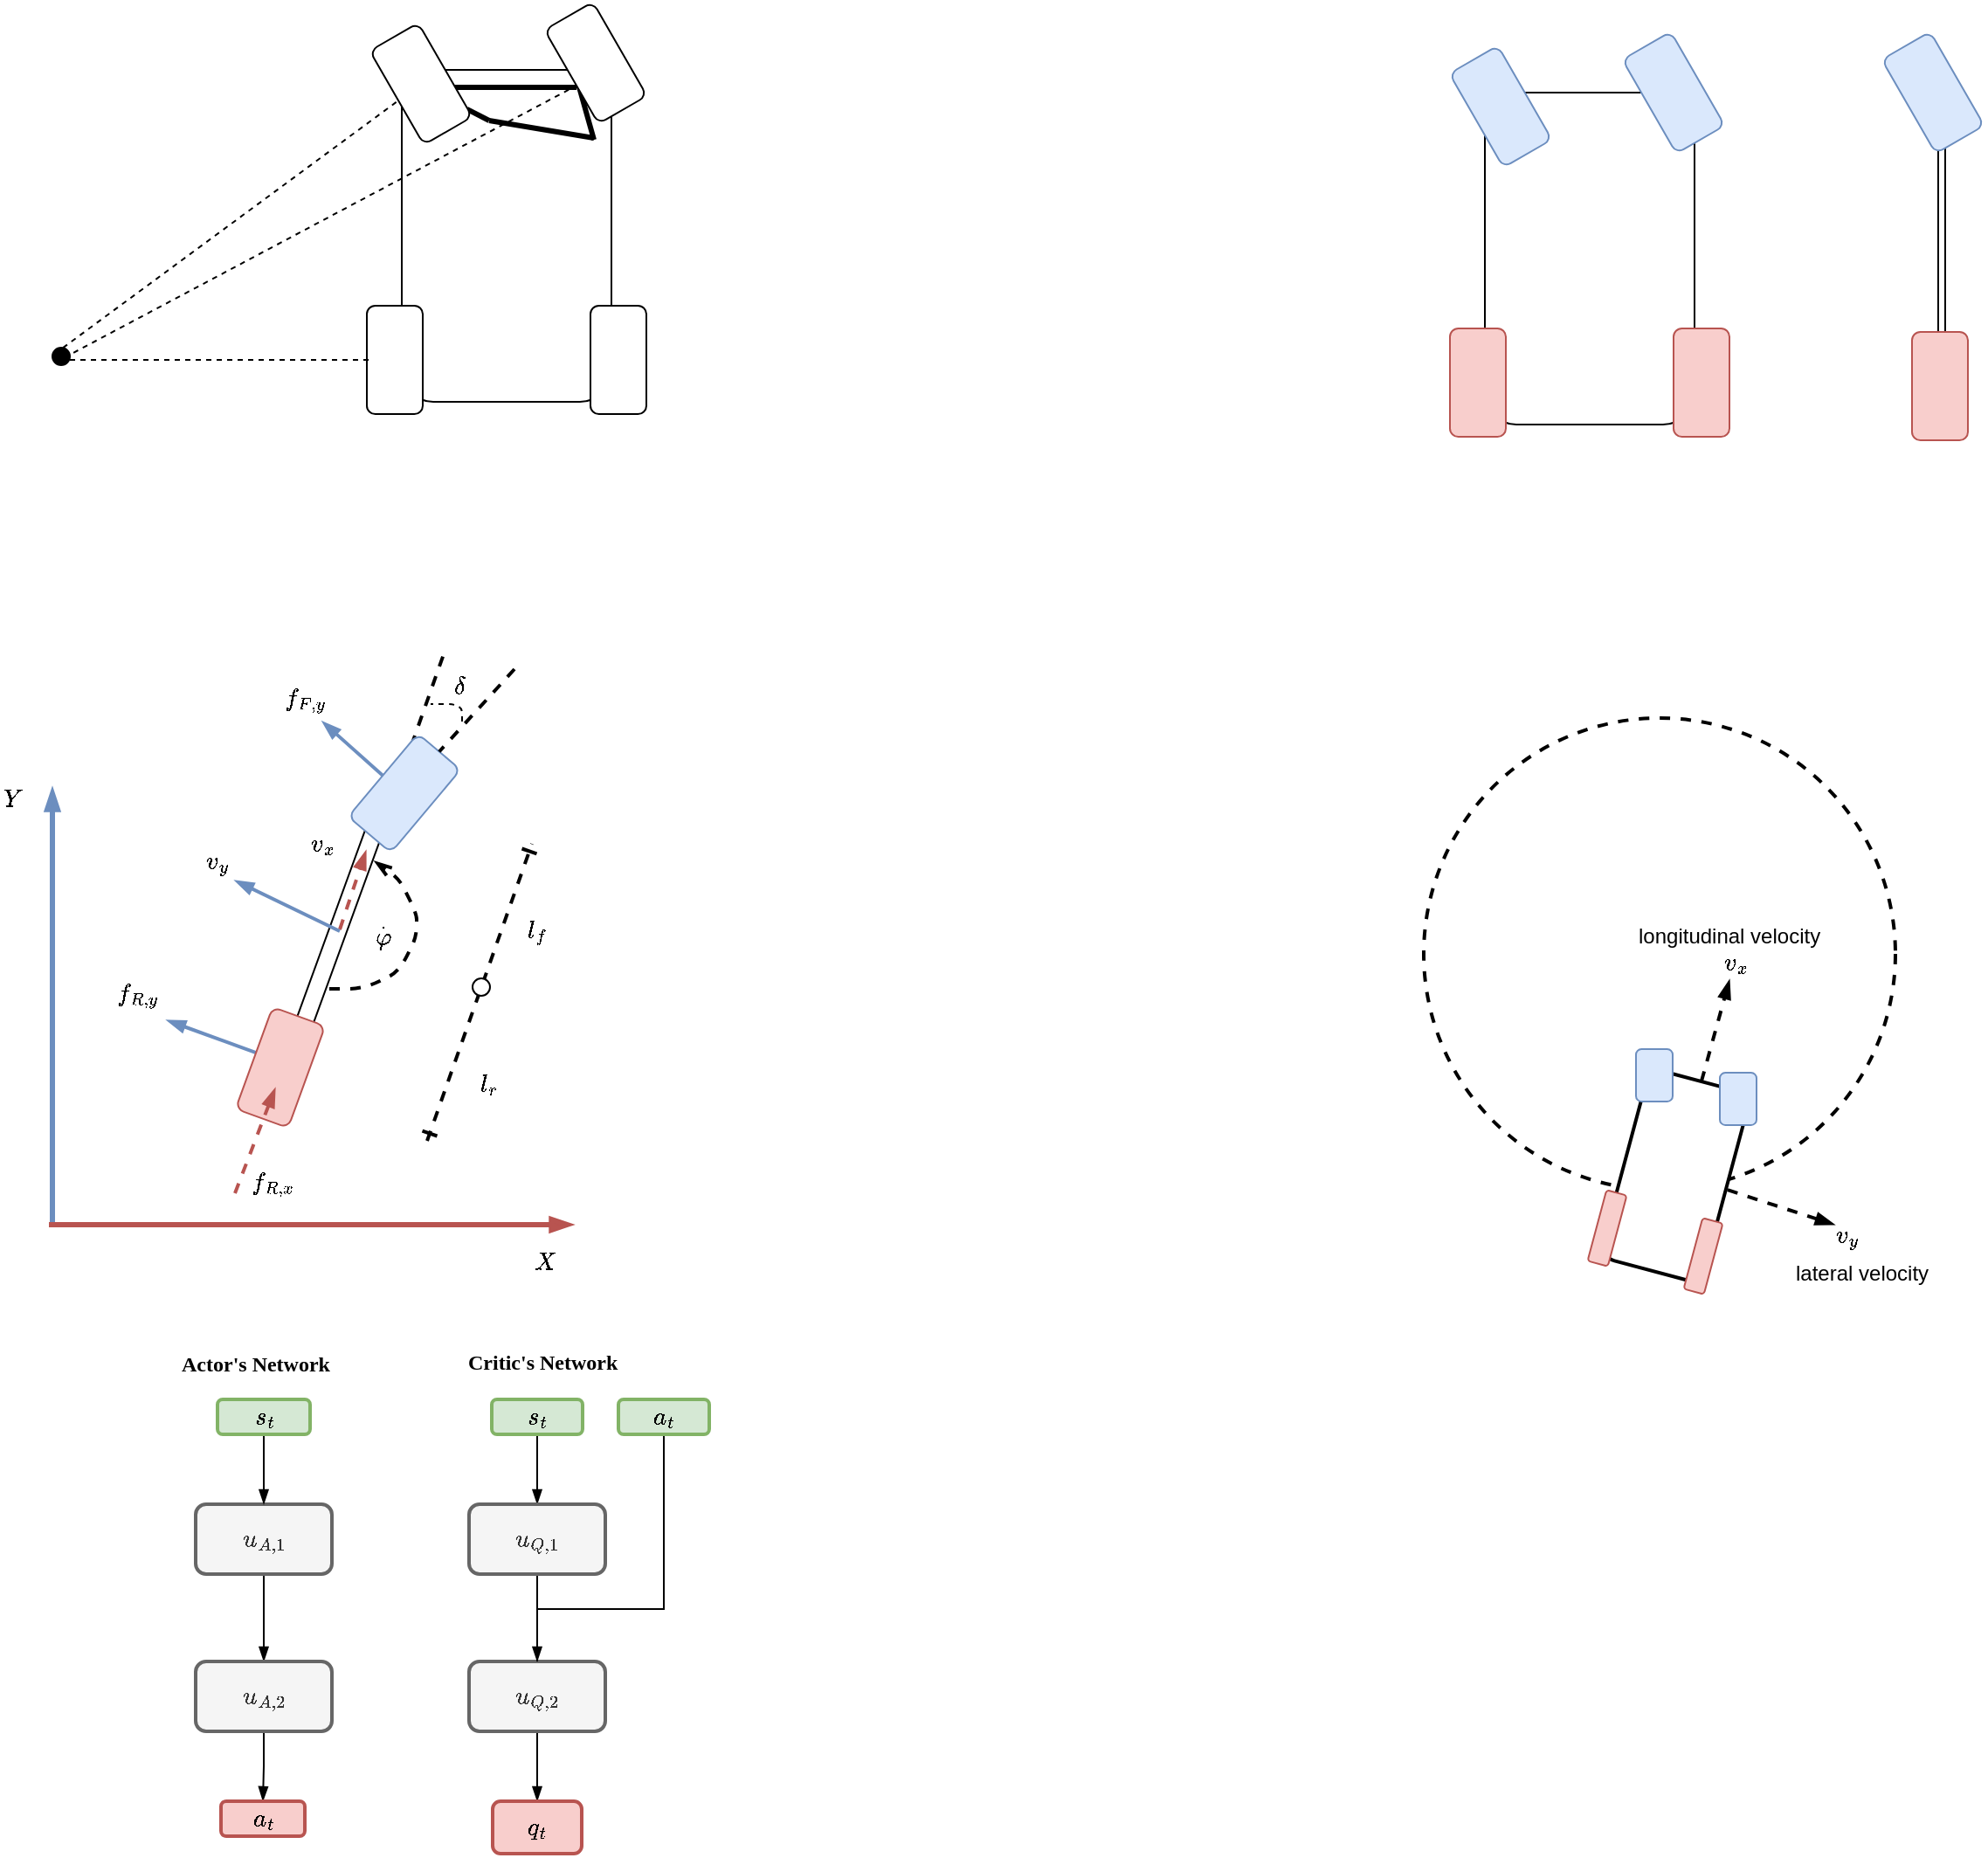 <mxfile version="10.6.0" type="device"><diagram id="8khtzfx34yBgBhAJi_NM" name="Page-1"><mxGraphModel dx="1394" dy="778" grid="0" gridSize="10" guides="1" tooltips="1" connect="1" arrows="1" fold="1" page="1" pageScale="1" pageWidth="5000" pageHeight="3000" math="1" shadow="0"><root><mxCell id="0"/><mxCell id="1" parent="0"/><mxCell id="9grpPTQyfFU-HT1UR_Ic-80" value="" style="ellipse;whiteSpace=wrap;html=1;aspect=fixed;fillColor=none;dashed=1;strokeWidth=2;" parent="1" vertex="1"><mxGeometry x="1235" y="630" width="270" height="270" as="geometry"/></mxCell><mxCell id="9grpPTQyfFU-HT1UR_Ic-59" value="" style="endArrow=none;html=1;strokeWidth=2;entryX=0.5;entryY=0;entryDx=0;entryDy=0;fillColor=#dae8fc;strokeColor=#6c8ebf;startArrow=blockThin;startFill=1;" parent="1" edge="1"><mxGeometry width="50" height="50" relative="1" as="geometry"><mxPoint x="515.5" y="803" as="sourcePoint"/><mxPoint x="576.833" y="825.333" as="targetPoint"/></mxGeometry></mxCell><mxCell id="9grpPTQyfFU-HT1UR_Ic-68" value="" style="endArrow=none;dashed=1;html=1;strokeWidth=2;exitX=0.358;exitY=1.001;exitDx=0;exitDy=0;exitPerimeter=0;" parent="1" edge="1"><mxGeometry width="50" height="50" relative="1" as="geometry"><mxPoint x="651.5" y="657" as="sourcePoint"/><mxPoint x="674.5" y="592" as="targetPoint"/></mxGeometry></mxCell><mxCell id="9grpPTQyfFU-HT1UR_Ic-56" value="" style="endArrow=blockThin;html=1;strokeWidth=2;exitX=0.358;exitY=1.001;exitDx=0;exitDy=0;exitPerimeter=0;fillColor=#dae8fc;strokeColor=#6c8ebf;endFill=1;" parent="1" edge="1"><mxGeometry width="50" height="50" relative="1" as="geometry"><mxPoint x="646.5" y="669.5" as="sourcePoint"/><mxPoint x="604.5" y="632" as="targetPoint"/></mxGeometry></mxCell><mxCell id="9grpPTQyfFU-HT1UR_Ic-17" value="" style="group" parent="1" vertex="1" connectable="0"><mxGeometry x="450" y="239" width="355" height="202" as="geometry"/></mxCell><mxCell id="9grpPTQyfFU-HT1UR_Ic-1" value="" style="rounded=1;whiteSpace=wrap;html=1;rotation=90;" parent="9grpPTQyfFU-HT1UR_Ic-17" vertex="1"><mxGeometry x="165" y="55" width="190" height="120" as="geometry"/></mxCell><mxCell id="9grpPTQyfFU-HT1UR_Ic-47" value="" style="endArrow=none;html=1;strokeWidth=3;" parent="9grpPTQyfFU-HT1UR_Ic-17" edge="1"><mxGeometry width="50" height="50" relative="1" as="geometry"><mxPoint x="230" y="30" as="sourcePoint"/><mxPoint x="300" y="30" as="targetPoint"/></mxGeometry></mxCell><mxCell id="9grpPTQyfFU-HT1UR_Ic-14" value="" style="endArrow=none;html=1;strokeWidth=3;" parent="9grpPTQyfFU-HT1UR_Ic-17" edge="1"><mxGeometry width="50" height="50" relative="1" as="geometry"><mxPoint x="250" y="49" as="sourcePoint"/><mxPoint x="237.246" y="42.46" as="targetPoint"/></mxGeometry></mxCell><mxCell id="9grpPTQyfFU-HT1UR_Ic-15" value="" style="endArrow=none;html=1;strokeWidth=3;" parent="9grpPTQyfFU-HT1UR_Ic-17" edge="1"><mxGeometry width="50" height="50" relative="1" as="geometry"><mxPoint x="310" y="60" as="sourcePoint"/><mxPoint x="301" y="28" as="targetPoint"/></mxGeometry></mxCell><mxCell id="9grpPTQyfFU-HT1UR_Ic-2" value="" style="rounded=1;whiteSpace=wrap;html=1;rotation=90;" parent="9grpPTQyfFU-HT1UR_Ic-17" vertex="1"><mxGeometry x="165" y="170" width="62" height="32" as="geometry"/></mxCell><mxCell id="9grpPTQyfFU-HT1UR_Ic-3" value="" style="rounded=1;whiteSpace=wrap;html=1;rotation=90;" parent="9grpPTQyfFU-HT1UR_Ic-17" vertex="1"><mxGeometry x="293" y="170" width="62" height="32" as="geometry"/></mxCell><mxCell id="9grpPTQyfFU-HT1UR_Ic-4" value="" style="rounded=1;whiteSpace=wrap;html=1;rotation=60;" parent="9grpPTQyfFU-HT1UR_Ic-17" vertex="1"><mxGeometry x="180" y="12" width="62" height="32" as="geometry"/></mxCell><mxCell id="9grpPTQyfFU-HT1UR_Ic-5" value="" style="rounded=1;whiteSpace=wrap;html=1;rotation=60;" parent="9grpPTQyfFU-HT1UR_Ic-17" vertex="1"><mxGeometry x="280" width="62" height="32" as="geometry"/></mxCell><mxCell id="9grpPTQyfFU-HT1UR_Ic-6" value="" style="endArrow=none;dashed=1;html=1;" parent="9grpPTQyfFU-HT1UR_Ic-17" edge="1"><mxGeometry width="50" height="50" relative="1" as="geometry"><mxPoint x="10" y="186" as="sourcePoint"/><mxPoint x="181" y="186" as="targetPoint"/></mxGeometry></mxCell><mxCell id="9grpPTQyfFU-HT1UR_Ic-7" value="" style="endArrow=none;dashed=1;html=1;" parent="9grpPTQyfFU-HT1UR_Ic-17" target="9grpPTQyfFU-HT1UR_Ic-4" edge="1"><mxGeometry width="50" height="50" relative="1" as="geometry"><mxPoint x="6.057" y="179.076" as="sourcePoint"/><mxPoint x="196" y="70" as="targetPoint"/></mxGeometry></mxCell><mxCell id="9grpPTQyfFU-HT1UR_Ic-8" value="" style="endArrow=none;dashed=1;html=1;entryX=0.593;entryY=1.001;entryDx=0;entryDy=0;entryPerimeter=0;exitX=0;exitY=1;exitDx=0;exitDy=0;" parent="9grpPTQyfFU-HT1UR_Ic-17" source="9grpPTQyfFU-HT1UR_Ic-11" target="9grpPTQyfFU-HT1UR_Ic-5" edge="1"><mxGeometry width="50" height="50" relative="1" as="geometry"><mxPoint x="10" y="180" as="sourcePoint"/><mxPoint x="297.019" y="30.516" as="targetPoint"/></mxGeometry></mxCell><mxCell id="9grpPTQyfFU-HT1UR_Ic-11" value="" style="ellipse;whiteSpace=wrap;html=1;aspect=fixed;fillColor=#000000;" parent="9grpPTQyfFU-HT1UR_Ic-17" vertex="1"><mxGeometry y="179" width="10" height="10" as="geometry"/></mxCell><mxCell id="9grpPTQyfFU-HT1UR_Ic-16" value="" style="endArrow=none;html=1;strokeWidth=3;" parent="9grpPTQyfFU-HT1UR_Ic-17" edge="1"><mxGeometry width="50" height="50" relative="1" as="geometry"><mxPoint x="250" y="49" as="sourcePoint"/><mxPoint x="310" y="59" as="targetPoint"/></mxGeometry></mxCell><mxCell id="9grpPTQyfFU-HT1UR_Ic-20" value="" style="rounded=1;whiteSpace=wrap;html=1;rotation=90;" parent="1" vertex="1"><mxGeometry x="1235" y="307" width="190" height="120" as="geometry"/></mxCell><mxCell id="9grpPTQyfFU-HT1UR_Ic-22" value="" style="rounded=1;whiteSpace=wrap;html=1;rotation=90;fillColor=#f8cecc;strokeColor=#b85450;" parent="1" vertex="1"><mxGeometry x="1235" y="422" width="62" height="32" as="geometry"/></mxCell><mxCell id="9grpPTQyfFU-HT1UR_Ic-23" value="" style="rounded=1;whiteSpace=wrap;html=1;rotation=90;fillColor=#f8cecc;strokeColor=#b85450;" parent="1" vertex="1"><mxGeometry x="1363" y="422" width="62" height="32" as="geometry"/></mxCell><mxCell id="9grpPTQyfFU-HT1UR_Ic-24" value="" style="rounded=1;whiteSpace=wrap;html=1;rotation=60;fillColor=#dae8fc;strokeColor=#6c8ebf;" parent="1" vertex="1"><mxGeometry x="1248" y="264" width="62" height="32" as="geometry"/></mxCell><mxCell id="9grpPTQyfFU-HT1UR_Ic-25" value="" style="rounded=1;whiteSpace=wrap;html=1;rotation=60;fillColor=#dae8fc;strokeColor=#6c8ebf;" parent="1" vertex="1"><mxGeometry x="1347" y="256" width="62" height="32" as="geometry"/></mxCell><mxCell id="9grpPTQyfFU-HT1UR_Ic-34" value="" style="rounded=1;whiteSpace=wrap;html=1;rotation=90;" parent="1" vertex="1"><mxGeometry x="1437" y="358" width="189" height="4" as="geometry"/></mxCell><mxCell id="9grpPTQyfFU-HT1UR_Ic-35" value="" style="rounded=1;whiteSpace=wrap;html=1;rotation=90;fillColor=#f8cecc;strokeColor=#b85450;" parent="1" vertex="1"><mxGeometry x="1499.5" y="424" width="62" height="32" as="geometry"/></mxCell><mxCell id="9grpPTQyfFU-HT1UR_Ic-38" value="" style="rounded=1;whiteSpace=wrap;html=1;rotation=60;fillColor=#dae8fc;strokeColor=#6c8ebf;" parent="1" vertex="1"><mxGeometry x="1495.5" y="256" width="62" height="32" as="geometry"/></mxCell><mxCell id="9grpPTQyfFU-HT1UR_Ic-43" value="" style="rounded=1;whiteSpace=wrap;html=1;rotation=110;direction=west;" parent="1" vertex="1"><mxGeometry x="519.5" y="745" width="189" height="10" as="geometry"/></mxCell><mxCell id="9grpPTQyfFU-HT1UR_Ic-44" value="" style="rounded=1;whiteSpace=wrap;html=1;rotation=110;fillColor=#f8cecc;strokeColor=#b85450;direction=west;" parent="1" vertex="1"><mxGeometry x="549.5" y="814" width="62" height="32" as="geometry"/></mxCell><mxCell id="9grpPTQyfFU-HT1UR_Ic-45" value="" style="rounded=1;whiteSpace=wrap;html=1;rotation=130;fillColor=#dae8fc;strokeColor=#6c8ebf;direction=west;" parent="1" vertex="1"><mxGeometry x="620.5" y="657" width="62" height="32" as="geometry"/></mxCell><mxCell id="9grpPTQyfFU-HT1UR_Ic-48" value="" style="endArrow=blockThin;html=1;strokeWidth=3;endFill=1;fillColor=#dae8fc;strokeColor=#6c8ebf;" parent="1" edge="1"><mxGeometry width="50" height="50" relative="1" as="geometry"><mxPoint x="450" y="920" as="sourcePoint"/><mxPoint x="450" y="670" as="targetPoint"/></mxGeometry></mxCell><mxCell id="9grpPTQyfFU-HT1UR_Ic-49" value="" style="endArrow=blockThin;html=1;strokeWidth=3;endFill=1;fillColor=#f8cecc;strokeColor=#b85450;" parent="1" edge="1"><mxGeometry width="50" height="50" relative="1" as="geometry"><mxPoint x="448" y="920" as="sourcePoint"/><mxPoint x="748" y="920" as="targetPoint"/></mxGeometry></mxCell><mxCell id="9grpPTQyfFU-HT1UR_Ic-50" value="`Y`" style="text;html=1;resizable=0;points=[];autosize=1;align=left;verticalAlign=top;spacingTop=-4;" parent="1" vertex="1"><mxGeometry x="420" y="667" width="30" height="20" as="geometry"/></mxCell><mxCell id="9grpPTQyfFU-HT1UR_Ic-51" value="`X`" style="text;html=1;resizable=0;points=[];autosize=1;align=left;verticalAlign=top;spacingTop=-4;" parent="1" vertex="1"><mxGeometry x="724" y="932" width="30" height="20" as="geometry"/></mxCell><mxCell id="9grpPTQyfFU-HT1UR_Ic-52" value="" style="endArrow=blockThin;dashed=1;html=1;strokeWidth=2;exitX=0.358;exitY=1.001;exitDx=0;exitDy=0;exitPerimeter=0;fillColor=#f8cecc;strokeColor=#b85450;endFill=1;" parent="1" edge="1"><mxGeometry width="50" height="50" relative="1" as="geometry"><mxPoint x="614.5" y="751" as="sourcePoint"/><mxPoint x="629.5" y="706" as="targetPoint"/></mxGeometry></mxCell><mxCell id="9grpPTQyfFU-HT1UR_Ic-53" value="" style="endArrow=blockThin;html=1;strokeWidth=2;exitX=0.358;exitY=1.001;exitDx=0;exitDy=0;exitPerimeter=0;fillColor=#dae8fc;strokeColor=#6c8ebf;endFill=1;" parent="1" edge="1"><mxGeometry width="50" height="50" relative="1" as="geometry"><mxPoint x="614.5" y="752" as="sourcePoint"/><mxPoint x="554.5" y="723" as="targetPoint"/></mxGeometry></mxCell><mxCell id="9grpPTQyfFU-HT1UR_Ic-54" value="`v_y`" style="text;html=1;resizable=0;points=[];autosize=1;align=left;verticalAlign=top;spacingTop=-4;" parent="1" vertex="1"><mxGeometry x="535.5" y="702" width="40" height="20" as="geometry"/></mxCell><mxCell id="9grpPTQyfFU-HT1UR_Ic-55" value="`v_x`" style="text;html=1;resizable=0;points=[];autosize=1;align=left;verticalAlign=top;spacingTop=-4;" parent="1" vertex="1"><mxGeometry x="595.5" y="692" width="40" height="20" as="geometry"/></mxCell><mxCell id="9grpPTQyfFU-HT1UR_Ic-57" value="`f_{F,y}`" style="text;html=1;resizable=0;points=[];autosize=1;align=left;verticalAlign=top;spacingTop=-4;" parent="1" vertex="1"><mxGeometry x="580.5" y="609" width="60" height="20" as="geometry"/></mxCell><mxCell id="9grpPTQyfFU-HT1UR_Ic-60" value="&lt;div&gt;`f_{R,x}`&lt;/div&gt;" style="text;html=1;resizable=0;points=[];autosize=1;align=left;verticalAlign=top;spacingTop=-4;" parent="1" vertex="1"><mxGeometry x="562" y="886" width="60" height="20" as="geometry"/></mxCell><mxCell id="9grpPTQyfFU-HT1UR_Ic-61" value="`f_{R,y}`" style="text;html=1;resizable=0;points=[];autosize=1;align=left;verticalAlign=top;spacingTop=-4;" parent="1" vertex="1"><mxGeometry x="484.5" y="778" width="60" height="20" as="geometry"/></mxCell><mxCell id="9grpPTQyfFU-HT1UR_Ic-63" value="" style="endArrow=openThin;dashed=1;html=1;strokeWidth=2;entryX=0.975;entryY=1;entryDx=0;entryDy=0;entryPerimeter=0;endFill=0;" parent="1" target="9grpPTQyfFU-HT1UR_Ic-55" edge="1"><mxGeometry width="50" height="50" relative="1" as="geometry"><mxPoint x="608.5" y="785" as="sourcePoint"/><mxPoint x="644.5" y="722" as="targetPoint"/><Array as="points"><mxPoint x="628.5" y="785"/><mxPoint x="648.5" y="775"/><mxPoint x="658.5" y="755"/><mxPoint x="658.5" y="742"/><mxPoint x="648.5" y="722"/></Array></mxGeometry></mxCell><mxCell id="9grpPTQyfFU-HT1UR_Ic-65" value="`\dot{\varphi}`" style="text;html=1;resizable=0;points=[];autosize=1;align=left;verticalAlign=top;spacingTop=-4;" parent="1" vertex="1"><mxGeometry x="632.5" y="745" width="90" height="20" as="geometry"/></mxCell><mxCell id="9grpPTQyfFU-HT1UR_Ic-67" value="" style="endArrow=none;dashed=1;html=1;strokeWidth=2;entryX=1;entryY=0.5;entryDx=0;entryDy=0;" parent="1" target="9grpPTQyfFU-HT1UR_Ic-45" edge="1"><mxGeometry width="50" height="50" relative="1" as="geometry"><mxPoint x="714.5" y="602" as="sourcePoint"/><mxPoint x="671.5" y="642" as="targetPoint"/></mxGeometry></mxCell><mxCell id="9grpPTQyfFU-HT1UR_Ic-71" value="" style="endArrow=none;dashed=1;html=1;strokeWidth=1;" parent="1" edge="1"><mxGeometry width="50" height="50" relative="1" as="geometry"><mxPoint x="684.5" y="632" as="sourcePoint"/><mxPoint x="666.5" y="622" as="targetPoint"/><Array as="points"><mxPoint x="684.5" y="622"/></Array></mxGeometry></mxCell><mxCell id="9grpPTQyfFU-HT1UR_Ic-72" value="`\delta`" style="text;html=1;resizable=0;points=[];autosize=1;align=left;verticalAlign=top;spacingTop=-4;" parent="1" vertex="1"><mxGeometry x="677.5" y="602" width="50" height="20" as="geometry"/></mxCell><mxCell id="9grpPTQyfFU-HT1UR_Ic-73" value="" style="endArrow=ERone;dashed=1;html=1;strokeWidth=2;startArrow=ERone;startFill=0;endFill=0;" parent="1" edge="1"><mxGeometry width="50" height="50" relative="1" as="geometry"><mxPoint x="664.5" y="872" as="sourcePoint"/><mxPoint x="724.5" y="702" as="targetPoint"/></mxGeometry></mxCell><mxCell id="9grpPTQyfFU-HT1UR_Ic-76" value="" style="ellipse;whiteSpace=wrap;html=1;fillColor=#FFFFFF;" parent="1" vertex="1"><mxGeometry x="690.5" y="779" width="10" height="10" as="geometry"/></mxCell><mxCell id="9grpPTQyfFU-HT1UR_Ic-78" value="`l_f`" style="text;html=1;resizable=0;points=[];autosize=1;align=left;verticalAlign=top;spacingTop=-4;" parent="1" vertex="1"><mxGeometry x="719.5" y="742" width="40" height="20" as="geometry"/></mxCell><mxCell id="9grpPTQyfFU-HT1UR_Ic-79" value="`l_r`" style="text;html=1;resizable=0;points=[];autosize=1;align=left;verticalAlign=top;spacingTop=-4;" parent="1" vertex="1"><mxGeometry x="692.5" y="830" width="40" height="20" as="geometry"/></mxCell><mxCell id="9grpPTQyfFU-HT1UR_Ic-58" value="" style="endArrow=blockThin;dashed=1;html=1;strokeWidth=2;endFill=1;fillColor=#f8cecc;strokeColor=#b85450;" parent="1" edge="1"><mxGeometry width="50" height="50" relative="1" as="geometry"><mxPoint x="554.5" y="902" as="sourcePoint"/><mxPoint x="577.5" y="842" as="targetPoint"/></mxGeometry></mxCell><mxCell id="9grpPTQyfFU-HT1UR_Ic-81" value="" style="rounded=1;whiteSpace=wrap;html=1;strokeWidth=2;fillColor=#FFFFFF;rotation=105;" parent="1" vertex="1"><mxGeometry x="1323" y="862" width="112" height="60" as="geometry"/></mxCell><mxCell id="9grpPTQyfFU-HT1UR_Ic-82" value="" style="rounded=1;whiteSpace=wrap;html=1;rotation=105;fillColor=#f8cecc;strokeColor=#b85450;direction=west;" parent="1" vertex="1"><mxGeometry x="1374" y="932" width="42" height="12" as="geometry"/></mxCell><mxCell id="9grpPTQyfFU-HT1UR_Ic-84" value="" style="rounded=1;whiteSpace=wrap;html=1;rotation=105;fillColor=#f8cecc;strokeColor=#b85450;direction=west;" parent="1" vertex="1"><mxGeometry x="1319" y="916" width="42" height="12" as="geometry"/></mxCell><mxCell id="9grpPTQyfFU-HT1UR_Ic-85" value="" style="rounded=1;whiteSpace=wrap;html=1;rotation=90;fillColor=#dae8fc;strokeColor=#6c8ebf;direction=west;" parent="1" vertex="1"><mxGeometry x="1352" y="824" width="30" height="21" as="geometry"/></mxCell><mxCell id="9grpPTQyfFU-HT1UR_Ic-87" value="" style="rounded=1;whiteSpace=wrap;html=1;rotation=90;fillColor=#dae8fc;strokeColor=#6c8ebf;direction=west;" parent="1" vertex="1"><mxGeometry x="1400" y="837.5" width="30" height="21" as="geometry"/></mxCell><mxCell id="9grpPTQyfFU-HT1UR_Ic-88" value="" style="endArrow=blockThin;dashed=1;html=1;strokeWidth=2;startArrow=none;startFill=0;endFill=1;" parent="1" source="9grpPTQyfFU-HT1UR_Ic-81" edge="1"><mxGeometry width="50" height="50" relative="1" as="geometry"><mxPoint x="1356" y="916" as="sourcePoint"/><mxPoint x="1410" y="780" as="targetPoint"/></mxGeometry></mxCell><mxCell id="9grpPTQyfFU-HT1UR_Ic-91" value="" style="endArrow=none;dashed=1;html=1;strokeWidth=2;startArrow=blockThin;startFill=1;endFill=0;entryX=0.5;entryY=0;entryDx=0;entryDy=0;" parent="1" target="9grpPTQyfFU-HT1UR_Ic-81" edge="1"><mxGeometry width="50" height="50" relative="1" as="geometry"><mxPoint x="1470" y="920" as="sourcePoint"/><mxPoint x="1468" y="896" as="targetPoint"/></mxGeometry></mxCell><mxCell id="9grpPTQyfFU-HT1UR_Ic-92" value="`v_y`" style="text;html=1;resizable=0;points=[];autosize=1;align=left;verticalAlign=top;spacingTop=-4;" parent="1" vertex="1"><mxGeometry x="1469" y="916" width="40" height="20" as="geometry"/></mxCell><mxCell id="9grpPTQyfFU-HT1UR_Ic-93" value="`v_x`" style="text;html=1;resizable=0;points=[];autosize=1;align=left;verticalAlign=top;spacingTop=-4;" parent="1" vertex="1"><mxGeometry x="1405" y="760" width="40" height="20" as="geometry"/></mxCell><mxCell id="9grpPTQyfFU-HT1UR_Ic-94" value="lateral velocity" style="text;html=1;resizable=0;points=[];autosize=1;align=left;verticalAlign=top;spacingTop=-4;" parent="1" vertex="1"><mxGeometry x="1446" y="938" width="90" height="20" as="geometry"/></mxCell><mxCell id="9grpPTQyfFU-HT1UR_Ic-95" value="longitudinal velocity" style="text;html=1;resizable=0;points=[];autosize=1;align=left;verticalAlign=top;spacingTop=-4;rotation=0;" parent="1" vertex="1"><mxGeometry x="1356" y="745" width="120" height="20" as="geometry"/></mxCell><mxCell id="9grpPTQyfFU-HT1UR_Ic-102" value="" style="edgeStyle=orthogonalEdgeStyle;rounded=0;orthogonalLoop=1;jettySize=auto;html=1;startArrow=none;startFill=0;endArrow=blockThin;endFill=1;strokeWidth=1;" parent="1" source="9grpPTQyfFU-HT1UR_Ic-96" target="9grpPTQyfFU-HT1UR_Ic-99" edge="1"><mxGeometry relative="1" as="geometry"/></mxCell><mxCell id="9grpPTQyfFU-HT1UR_Ic-96" value="`u_{A, 1}`" style="rounded=1;whiteSpace=wrap;html=1;strokeWidth=2;fillColor=#f5f5f5;strokeColor=#666666;fontColor=#333333;" parent="1" vertex="1"><mxGeometry x="532" y="1080" width="78" height="40" as="geometry"/></mxCell><mxCell id="9grpPTQyfFU-HT1UR_Ic-111" value="" style="edgeStyle=orthogonalEdgeStyle;rounded=0;orthogonalLoop=1;jettySize=auto;html=1;startArrow=none;startFill=0;endArrow=blockThin;endFill=1;strokeWidth=1;" parent="1" source="9grpPTQyfFU-HT1UR_Ic-99" target="9grpPTQyfFU-HT1UR_Ic-110" edge="1"><mxGeometry relative="1" as="geometry"/></mxCell><mxCell id="9grpPTQyfFU-HT1UR_Ic-99" value="`u_{A, 2}`" style="rounded=1;whiteSpace=wrap;html=1;strokeWidth=2;fillColor=#f5f5f5;strokeColor=#666666;fontColor=#333333;" parent="1" vertex="1"><mxGeometry x="532" y="1170" width="78" height="40" as="geometry"/></mxCell><mxCell id="9grpPTQyfFU-HT1UR_Ic-110" value="`a_t`" style="rounded=1;whiteSpace=wrap;html=1;strokeWidth=2;fillColor=#f8cecc;strokeColor=#b85450;" parent="1" vertex="1"><mxGeometry x="546.5" y="1250" width="48" height="20" as="geometry"/></mxCell><mxCell id="9grpPTQyfFU-HT1UR_Ic-103" value="" style="edgeStyle=orthogonalEdgeStyle;rounded=0;orthogonalLoop=1;jettySize=auto;html=1;startArrow=none;startFill=0;endArrow=blockThin;endFill=1;strokeWidth=1;" parent="1" source="9grpPTQyfFU-HT1UR_Ic-104" target="9grpPTQyfFU-HT1UR_Ic-105" edge="1"><mxGeometry relative="1" as="geometry"/></mxCell><mxCell id="9grpPTQyfFU-HT1UR_Ic-113" value="" style="edgeStyle=orthogonalEdgeStyle;rounded=0;orthogonalLoop=1;jettySize=auto;html=1;startArrow=blockThin;startFill=1;endArrow=none;endFill=0;strokeWidth=1;" parent="1" source="9grpPTQyfFU-HT1UR_Ic-104" target="9grpPTQyfFU-HT1UR_Ic-112" edge="1"><mxGeometry relative="1" as="geometry"/></mxCell><mxCell id="9grpPTQyfFU-HT1UR_Ic-104" value="`u_{Q, 1}`" style="rounded=1;whiteSpace=wrap;html=1;strokeWidth=2;fillColor=#f5f5f5;strokeColor=#666666;fontColor=#333333;" parent="1" vertex="1"><mxGeometry x="688.5" y="1080" width="78" height="40" as="geometry"/></mxCell><mxCell id="9grpPTQyfFU-HT1UR_Ic-112" value="`s_t`" style="rounded=1;whiteSpace=wrap;html=1;strokeWidth=2;fillColor=#d5e8d4;strokeColor=#82b366;" parent="1" vertex="1"><mxGeometry x="701.5" y="1020" width="52" height="20" as="geometry"/></mxCell><mxCell id="9grpPTQyfFU-HT1UR_Ic-121" value="" style="edgeStyle=orthogonalEdgeStyle;rounded=0;orthogonalLoop=1;jettySize=auto;html=1;startArrow=none;startFill=0;endArrow=blockThin;endFill=1;strokeWidth=1;" parent="1" source="9grpPTQyfFU-HT1UR_Ic-105" target="9grpPTQyfFU-HT1UR_Ic-120" edge="1"><mxGeometry relative="1" as="geometry"/></mxCell><mxCell id="9grpPTQyfFU-HT1UR_Ic-105" value="`u_{Q, 2}`" style="rounded=1;whiteSpace=wrap;html=1;strokeWidth=2;fillColor=#f5f5f5;strokeColor=#666666;fontColor=#333333;" parent="1" vertex="1"><mxGeometry x="688.5" y="1170" width="78" height="40" as="geometry"/></mxCell><mxCell id="9grpPTQyfFU-HT1UR_Ic-120" value="`q_t`" style="rounded=1;whiteSpace=wrap;html=1;strokeWidth=2;fillColor=#f8cecc;strokeColor=#b85450;" parent="1" vertex="1"><mxGeometry x="702" y="1250" width="51" height="30" as="geometry"/></mxCell><mxCell id="9grpPTQyfFU-HT1UR_Ic-109" value="" style="edgeStyle=orthogonalEdgeStyle;rounded=0;orthogonalLoop=1;jettySize=auto;html=1;startArrow=none;startFill=0;endArrow=blockThin;endFill=1;strokeWidth=1;" parent="1" source="9grpPTQyfFU-HT1UR_Ic-108" target="9grpPTQyfFU-HT1UR_Ic-96" edge="1"><mxGeometry relative="1" as="geometry"/></mxCell><mxCell id="9grpPTQyfFU-HT1UR_Ic-108" value="`s_t`" style="rounded=1;whiteSpace=wrap;html=1;strokeWidth=2;fillColor=#d5e8d4;strokeColor=#82b366;" parent="1" vertex="1"><mxGeometry x="544.5" y="1020" width="53" height="20" as="geometry"/></mxCell><mxCell id="9grpPTQyfFU-HT1UR_Ic-115" style="edgeStyle=orthogonalEdgeStyle;rounded=0;orthogonalLoop=1;jettySize=auto;html=1;entryX=0.5;entryY=0;entryDx=0;entryDy=0;startArrow=none;startFill=0;endArrow=none;endFill=0;strokeWidth=1;" parent="1" source="9grpPTQyfFU-HT1UR_Ic-114" target="9grpPTQyfFU-HT1UR_Ic-105" edge="1"><mxGeometry relative="1" as="geometry"><Array as="points"><mxPoint x="800" y="1140"/><mxPoint x="727" y="1140"/></Array></mxGeometry></mxCell><mxCell id="9grpPTQyfFU-HT1UR_Ic-114" value="`a_t`" style="rounded=1;whiteSpace=wrap;html=1;strokeWidth=2;fillColor=#d5e8d4;strokeColor=#82b366;" parent="1" vertex="1"><mxGeometry x="774" y="1020" width="52" height="20" as="geometry"/></mxCell><mxCell id="9grpPTQyfFU-HT1UR_Ic-123" value="Actor's Network" style="text;html=1;resizable=0;points=[];autosize=1;align=left;verticalAlign=top;spacingTop=-4;fontFamily=Comic Sans MS;fontStyle=1" parent="1" vertex="1"><mxGeometry x="521.5" y="990" width="100" height="20" as="geometry"/></mxCell><mxCell id="9grpPTQyfFU-HT1UR_Ic-124" value="Critic's Network" style="text;html=1;resizable=0;points=[];autosize=1;align=left;verticalAlign=top;spacingTop=-4;fontFamily=Comic Sans MS;fontStyle=1" parent="1" vertex="1"><mxGeometry x="686" y="989" width="111" height="14" as="geometry"/></mxCell></root></mxGraphModel></diagram></mxfile>